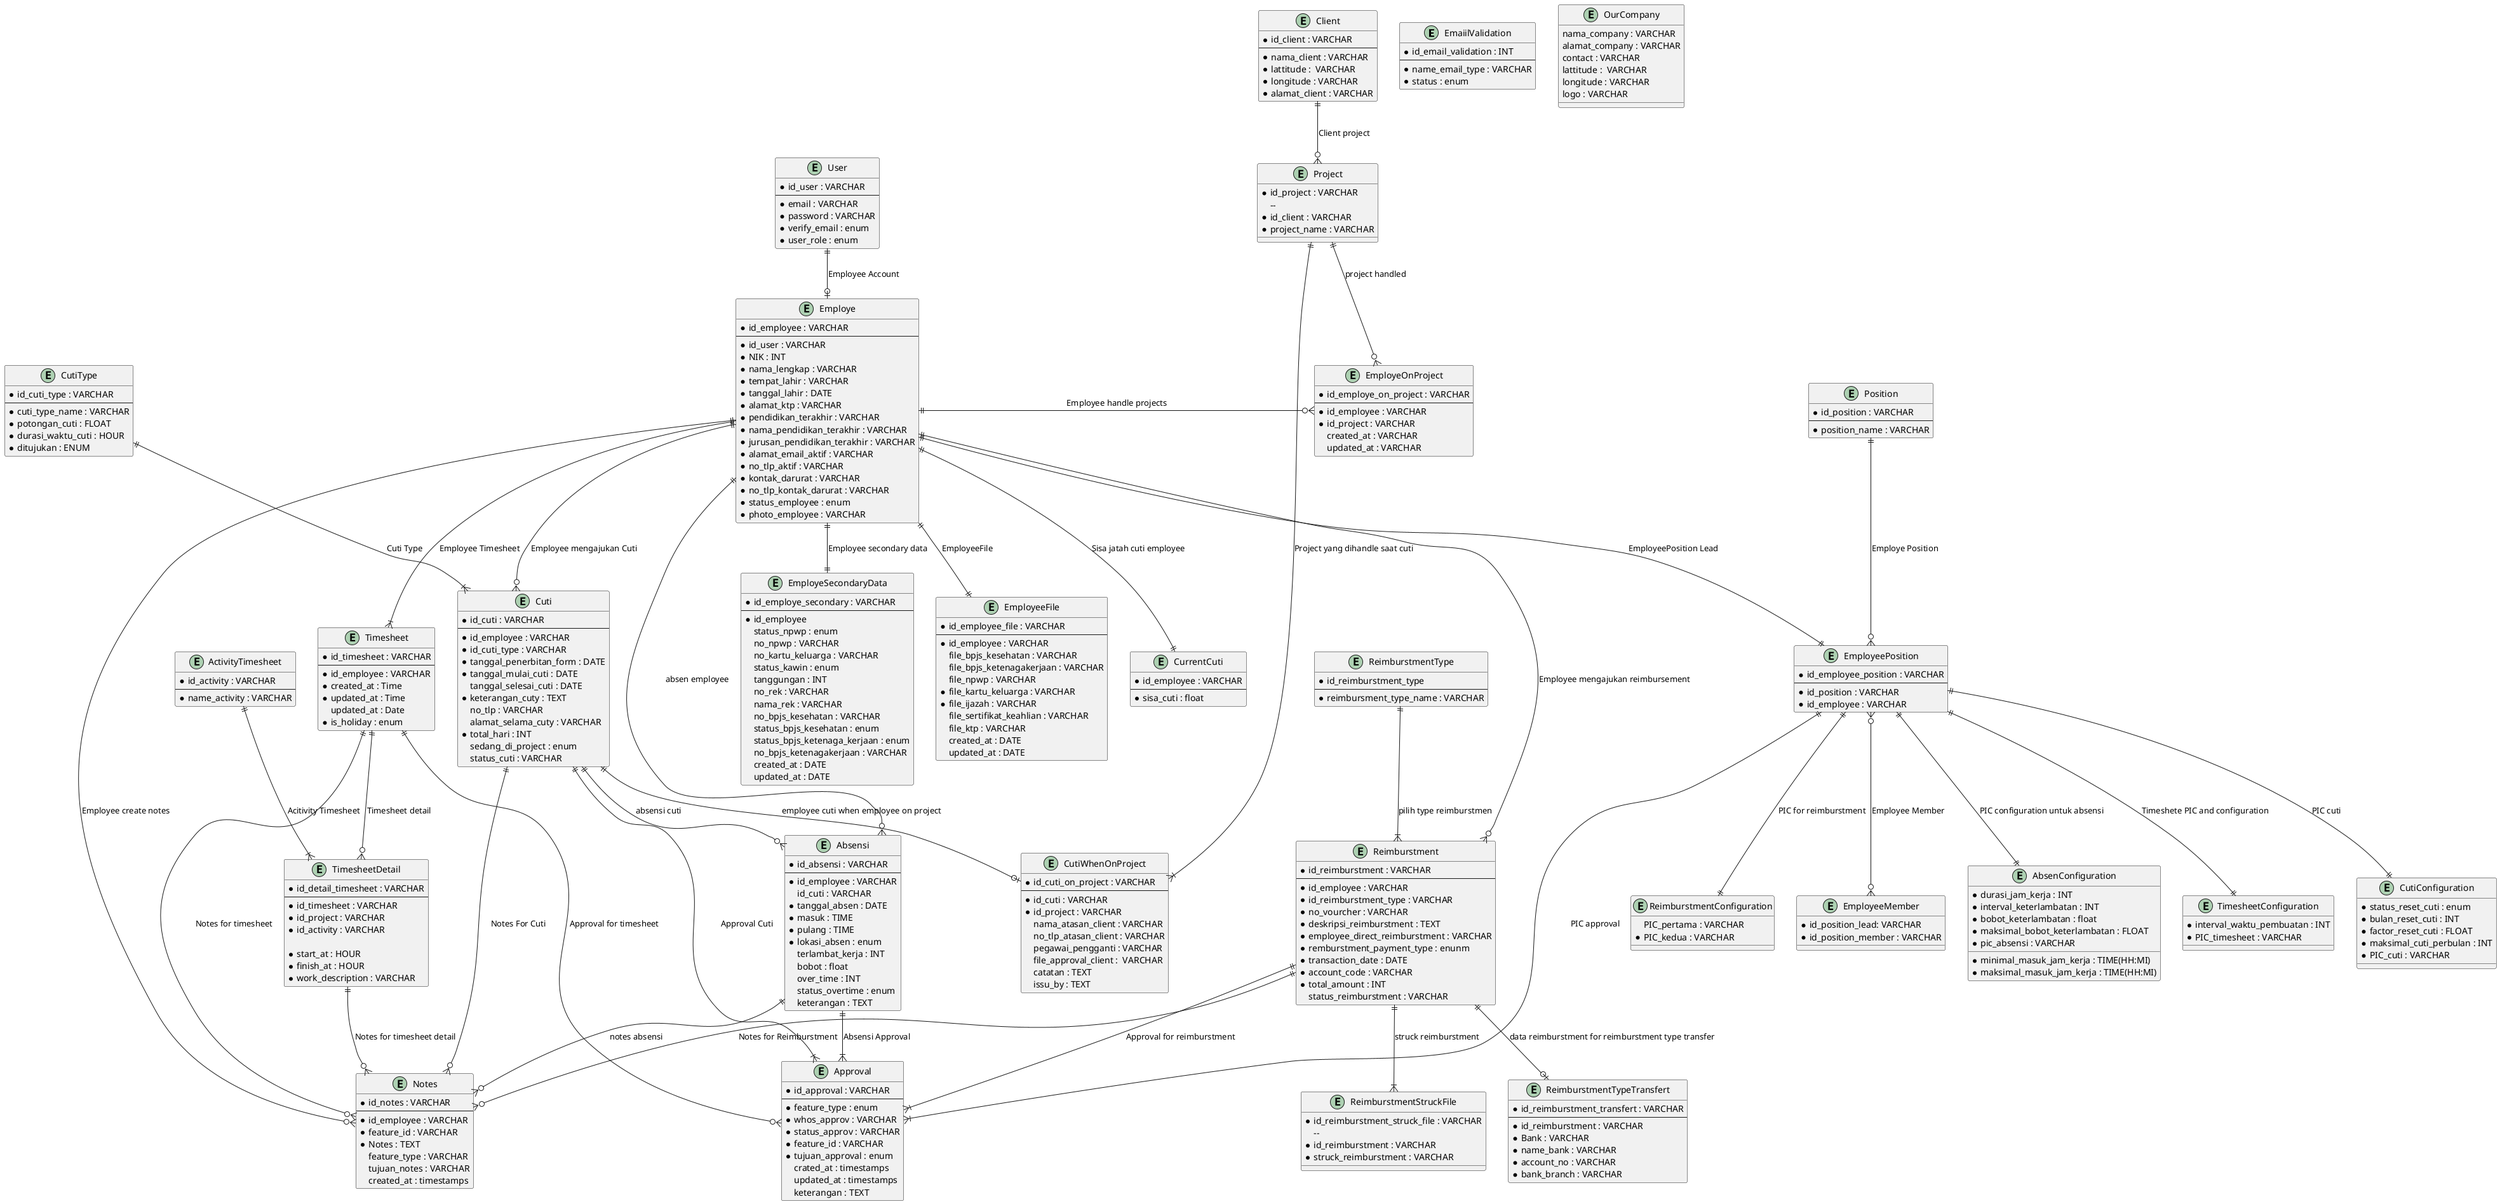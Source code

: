 @startuml ess
    entity EmaiilValidation {
        * id_email_validation : INT
        --
        * name_email_type : VARCHAR
        * status : enum
    }
    entity User {
        * id_user : VARCHAR
        --
        * email : VARCHAR
        * password : VARCHAR
        * verify_email : enum
        * user_role : enum
    }
    entity OurCompany {
        nama_company : VARCHAR
        alamat_company : VARCHAR
        contact : VARCHAR
        lattitude :  VARCHAR
        longitude : VARCHAR
        logo : VARCHAR
    }
    entity Employe {
        * id_employee : VARCHAR
        --
        * id_user : VARCHAR
        * NIK : INT
        * nama_lengkap : VARCHAR
        * tempat_lahir : VARCHAR
        * tanggal_lahir : DATE
        * alamat_ktp : VARCHAR
        * pendidikan_terakhir : VARCHAR
        * nama_pendidikan_terakhir : VARCHAR
        * jurusan_pendidikan_terakhir : VARCHAR
        * alamat_email_aktif : VARCHAR
        * no_tlp_aktif : VARCHAR
        * kontak_darurat : VARCHAR
        * no_tlp_kontak_darurat : VARCHAR
        * status_employee : enum 
        * photo_employee : VARCHAR
    }
    entity EmployeSecondaryData {
        * id_employe_secondary : VARCHAR
        --
        * id_employee
        status_npwp : enum
        no_npwp : VARCHAR
        no_kartu_keluarga : VARCHAR
        status_kawin : enum
        tanggungan : INT
        no_rek : VARCHAR
        nama_rek : VARCHAR
        no_bpjs_kesehatan : VARCHAR
        status_bpjs_kesehatan : enum
        status_bpjs_ketenaga_kerjaan : enum
        no_bpjs_ketenagakerjaan : VARCHAR
        created_at : DATE
        updated_at : DATE
    }
    entity EmployeeFile {
        * id_employee_file : VARCHAR
        --
        * id_employee : VARCHAR
        file_bpjs_kesehatan : VARCHAR
        file_bpjs_ketenagakerjaan : VARCHAR
        file_npwp : VARCHAR
        * file_kartu_keluarga : VARCHAR
        * file_ijazah : VARCHAR
        file_sertifikat_keahlian : VARCHAR
        file_ktp : VARCHAR
        created_at : DATE
        updated_at : DATE
    }
    entity Position {
        * id_position : VARCHAR
        --
        * position_name : VARCHAR
    }
    entity EmployeePosition{
        * id_employee_position : VARCHAR
        --
        * id_position : VARCHAR
        * id_employee : VARCHAR
    }
    entity EmployeeMember {
        * id_position_lead: VARCHAR
        * id_position_member : VARCHAR
    }
    entity CurrentCuti {
        * id_employee : VARCHAR
        --
        * sisa_cuti : float
    }
    entity Client {
        * id_client : VARCHAR
        --
        * nama_client : VARCHAR
        * lattitude :  VARCHAR
        * longitude : VARCHAR
        * alamat_client : VARCHAR
    }
    entity Project {
        * id_project : VARCHAR
        -- 
        * id_client : VARCHAR
        * project_name : VARCHAR
    }
    entity EmployeOnProject {
        * id_employe_on_project : VARCHAR
        --
        * id_employee : VARCHAR
        * id_project : VARCHAR
        created_at : VARCHAR
        updated_at : VARCHAR
    }
    entity AbsenConfiguration {
        * minimal_masuk_jam_kerja : TIME(HH:MI)
        * maksimal_masuk_jam_kerja : TIME(HH:MI)
        * durasi_jam_kerja : INT
        * interval_keterlambatan : INT
        * bobot_keterlambatan : float
        * maksimal_bobot_keterlambatan : FLOAT
        * pic_absensi : VARCHAR
    }
    entity Absensi {
        * id_absensi : VARCHAR
        --
        * id_employee : VARCHAR
        id_cuti : VARCHAR
        * tanggal_absen : DATE
        * masuk : TIME
        * pulang : TIME
        * lokasi_absen : enum
        terlambat_kerja : INT
        bobot : float
        over_time : INT
        status_overtime : enum
        keterangan : TEXT
    }
    entity Approval {
        * id_approval : VARCHAR
        --
        * feature_type : enum
        * whos_approv : VARCHAR
        * status_approv : VARCHAR
        * feature_id : VARCHAR
        * tujuan_approval : enum
        crated_at : timestamps
        updated_at : timestamps
        keterangan : TEXT
    }
    entity Notes {
        * id_notes : VARCHAR
        --
        * id_employee : VARCHAR
        * feature_id : VARCHAR
        * Notes : TEXT
        feature_type : VARCHAR
        tujuan_notes : VARCHAR
        created_at : timestamps
    }
    entity TimesheetConfiguration {
        * interval_waktu_pembuatan : INT
        * PIC_timesheet : VARCHAR
    }
    entity Timesheet{
        * id_timesheet : VARCHAR
        --
        * id_employee : VARCHAR
        * created_at : Time
        * updated_at : Time
        updated_at : Date
        * is_holiday : enum
    }
    entity ActivityTimesheet {
        * id_activity : VARCHAR
        --
        * name_activity : VARCHAR
    }
    entity TimesheetDetail {
        * id_detail_timesheet : VARCHAR
        --
        * id_timesheet : VARCHAR
        * id_project : VARCHAR
        * id_activity : VARCHAR
        
        * start_at : HOUR
        * finish_at : HOUR
        * work_description : VARCHAR
    }
    entity CutiConfiguration {
        * status_reset_cuti : enum
        * bulan_reset_cuti : INT
        * factor_reset_cuti : FLOAT
        * maksimal_cuti_perbulan : INT
        * PIC_cuti : VARCHAR
    }
    entity CutiType {
        * id_cuti_type : VARCHAR
        --
        * cuti_type_name : VARCHAR
        * potongan_cuti : FLOAT
        * durasi_waktu_cuti : HOUR
        * ditujukan : ENUM
    }
    entity Cuti {
        * id_cuti : VARCHAR
        --
        * id_employee : VARCHAR
        * id_cuti_type : VARCHAR
        * tanggal_penerbitan_form : DATE
        * tanggal_mulai_cuti : DATE
        tanggal_selesai_cuti : DATE
        * keterangan_cuty : TEXT
        no_tlp : VARCHAR
         alamat_selama_cuty : VARCHAR
        * total_hari : INT
        sedang_di_project : enum
        status_cuti : VARCHAR
    }
    entity CutiWhenOnProject {
        * id_cuti_on_project : VARCHAR
        --
        * id_cuti : VARCHAR
        * id_project : VARCHAR
         nama_atasan_client : VARCHAR
        no_tlp_atasan_client : VARCHAR
        pegawai_pengganti : VARCHAR
        file_approval_client :  VARCHAR
        catatan : TEXT
        issu_by : TEXT
    }
    entity ReimburstmentConfiguration {
        PIC_pertama : VARCHAR
        * PIC_kedua : VARCHAR
    }
    entity ReimburstmentType {
        * id_reimburstment_type 
        --
        * reimbursment_type_name : VARCHAR
    }
    entity Reimburstment {
        * id_reimburstment : VARCHAR
        --
        * id_employee : VARCHAR
        * id_reimburstment_type : VARCHAR
        * no_vourcher : VARCHAR
        * deskripsi_reimburstment : TEXT
        * employee_direct_reimburstment : VARCHAR
        * remburstment_payment_type : enunm   
        * transaction_date : DATE
        * account_code : VARCHAR
        * total_amount : INT
        status_reimburstment : VARCHAR
    }
    entity ReimburstmentTypeTransfert {
        * id_reimburstment_transfert : VARCHAR
        --
        * id_reimburstment : VARCHAR
        * Bank : VARCHAR
        * name_bank : VARCHAR
        * account_no : VARCHAR
        * bank_branch : VARCHAR
    }
    entity ReimburstmentStruckFile {
        * id_reimburstment_struck_file : VARCHAR
        -- 
        * id_reimburstment : VARCHAR
        * struck_reimburstment : VARCHAR
    }

    ' entity StatusApprovReimburstment {
    '     * id_status_reimburstment : VARCHAR
    '     --
    '     * status_approv_lead : enum
    '     * date_approval_lead : DATE
    '     * approval_for_coo : enum
    '     status_approval_coo : enum
    '     date_approval_coo : DATE
    '     * status_approval_hr : enum
    '     * date_approval_hr : DATE
    '     * status_approval_finance : enum
    '     * date_approval_finance : DATE
    '     * status_receipt : enum
    '     * date_receipt : DATE
    ' }

    


User ||--o| Employe :  Employee Account
Employe ||--|| EmployeSecondaryData : Employee secondary data
Employe ||--|| EmployeeFile : EmployeeFile
Position ||--o{ EmployeePosition : Employe Position
Employe ||--|| EmployeePosition : EmployeePosition Lead
EmployeePosition }o--o{ EmployeeMember : Employee Member
Employe ||--o{ Absensi : absen employee
Client ||--o{ Project : Client project
Project ||--o{ EmployeOnProject : project handled
Employe ||-o{ EmployeOnProject : Employee handle projects
EmployeePosition ||--|{ Approval : PIC approval
EmployeePosition ||--|| AbsenConfiguration : PIC configuration untuk absensi
Absensi ||--|{ Approval : Absensi Approval
Employe ||--o{ Notes : Employee create notes
Absensi ||--o{ Notes : notes absensi
Employe ||--|| CurrentCuti : Sisa jatah cuti employee
Employe ||--o{ Cuti : Employee mengajukan Cuti
Cuti ||--o{ Absensi : absensi cuti
EmployeePosition ||--|| TimesheetConfiguration : Timeshete PIC and configuration
Timesheet ||--o{ TimesheetDetail : Timesheet detail
ActivityTimesheet ||--|{ TimesheetDetail : Acitivity Timesheet
Timesheet ||--o{ Approval : Approval for timesheet
Timesheet ||--o{ Notes : Notes for timesheet
TimesheetDetail ||--o{ Notes : Notes for timesheet detail
EmployeePosition ||--|| CutiConfiguration : PIC cuti
Employe ||--|{ Timesheet : Employee Timesheet
CutiType ||--|{ Cuti : Cuti Type
Cuti ||--|{ Approval : Approval Cuti
Cuti ||--o{ Notes : Notes For Cuti
Cuti ||--o| CutiWhenOnProject : employee cuti when employee on project
Project ||--|{ CutiWhenOnProject : Project yang dihandle saat cuti
EmployeePosition ||--|| ReimburstmentConfiguration : PIC for reimburstment
ReimburstmentType ||--|{ Reimburstment : pilih type reimburstmen
Employe ||--o{ Reimburstment : Employee mengajukan reimbursement
Reimburstment ||--o| ReimburstmentTypeTransfert : data reimburstment for reimburstment type transfer
Reimburstment ||--o{ Notes : Notes for Reimburstment
Reimburstment ||-|{ Approval : Approval for reimburstment
Reimburstment ||--|{ ReimburstmentStruckFile : struck reimburstment

' Employe ||--|{ Timesheet : Employee Timesheet
' ActivityTimesheet ||--|{ TimesheetDetail : Timesheet Activity
' Project ||--|{ TimesheetDetail : Project in timesheet
' Timesheet ||--|{ TimesheetDetail : Detail Timesheet
' Employe ||--|{ Reimburstment : submit reimbursment
' Reimburstment ||--|{ StatusApprovReimburstment : Approval Reimburstment

@enduml